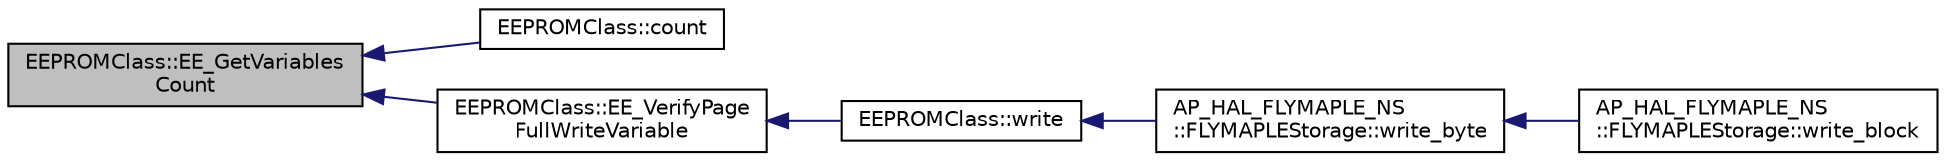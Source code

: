 digraph "EEPROMClass::EE_GetVariablesCount"
{
 // INTERACTIVE_SVG=YES
  edge [fontname="Helvetica",fontsize="10",labelfontname="Helvetica",labelfontsize="10"];
  node [fontname="Helvetica",fontsize="10",shape=record];
  rankdir="LR";
  Node1 [label="EEPROMClass::EE_GetVariables\lCount",height=0.2,width=0.4,color="black", fillcolor="grey75", style="filled" fontcolor="black"];
  Node1 -> Node2 [dir="back",color="midnightblue",fontsize="10",style="solid",fontname="Helvetica"];
  Node2 [label="EEPROMClass::count",height=0.2,width=0.4,color="black", fillcolor="white", style="filled",URL="$classEEPROMClass.html#a11daf35eb9821e9c9761533f555bb1ed",tooltip="Return number of variable. "];
  Node1 -> Node3 [dir="back",color="midnightblue",fontsize="10",style="solid",fontname="Helvetica"];
  Node3 [label="EEPROMClass::EE_VerifyPage\lFullWriteVariable",height=0.2,width=0.4,color="black", fillcolor="white", style="filled",URL="$classEEPROMClass.html#a1ec32c6c58e3845274ab08e8944d2f46",tooltip="Verify if active page is full and Writes variable in EEPROM. "];
  Node3 -> Node4 [dir="back",color="midnightblue",fontsize="10",style="solid",fontname="Helvetica"];
  Node4 [label="EEPROMClass::write",height=0.2,width=0.4,color="black", fillcolor="white", style="filled",URL="$classEEPROMClass.html#a94dfba95e7cbc16dd5cbfeb344a749c1",tooltip="Writes/upadtes variable data in EEPROM. "];
  Node4 -> Node5 [dir="back",color="midnightblue",fontsize="10",style="solid",fontname="Helvetica"];
  Node5 [label="AP_HAL_FLYMAPLE_NS\l::FLYMAPLEStorage::write_byte",height=0.2,width=0.4,color="black", fillcolor="white", style="filled",URL="$classAP__HAL__FLYMAPLE__NS_1_1FLYMAPLEStorage.html#a0aa3116d7a310753eea45c784330aa37"];
  Node5 -> Node6 [dir="back",color="midnightblue",fontsize="10",style="solid",fontname="Helvetica"];
  Node6 [label="AP_HAL_FLYMAPLE_NS\l::FLYMAPLEStorage::write_block",height=0.2,width=0.4,color="black", fillcolor="white", style="filled",URL="$classAP__HAL__FLYMAPLE__NS_1_1FLYMAPLEStorage.html#a3cebced9065ea52b7c7684aed8f3435b"];
}
